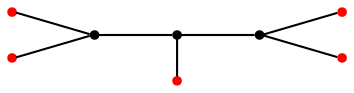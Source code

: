 graph diagram {
node [shape=point,color=black];
rankdir = LR;
subgraph subdiagram {
2 -- 1 -- 3;
}
{5,6} -- 2;
{rank=same;1 -- 4};
3 -- {8,7};
4 [color=red];
5 [color=red];
6 [color=red];
7 [color=red];
8 [color=red];
}
